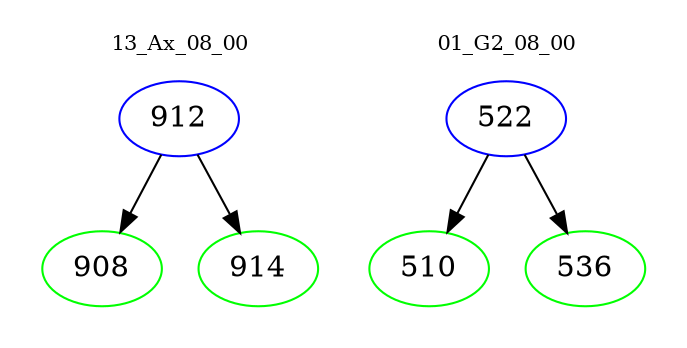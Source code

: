 digraph{
subgraph cluster_0 {
color = white
label = "13_Ax_08_00";
fontsize=10;
T0_912 [label="912", color="blue"]
T0_912 -> T0_908 [color="black"]
T0_908 [label="908", color="green"]
T0_912 -> T0_914 [color="black"]
T0_914 [label="914", color="green"]
}
subgraph cluster_1 {
color = white
label = "01_G2_08_00";
fontsize=10;
T1_522 [label="522", color="blue"]
T1_522 -> T1_510 [color="black"]
T1_510 [label="510", color="green"]
T1_522 -> T1_536 [color="black"]
T1_536 [label="536", color="green"]
}
}
